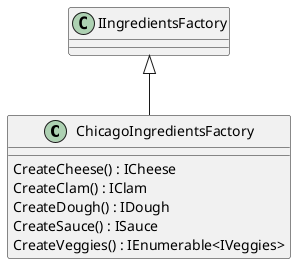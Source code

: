@startuml
class ChicagoIngredientsFactory {
    CreateCheese() : ICheese
    CreateClam() : IClam
    CreateDough() : IDough
    CreateSauce() : ISauce
    CreateVeggies() : IEnumerable<IVeggies>
}
IIngredientsFactory <|-- ChicagoIngredientsFactory
@enduml
